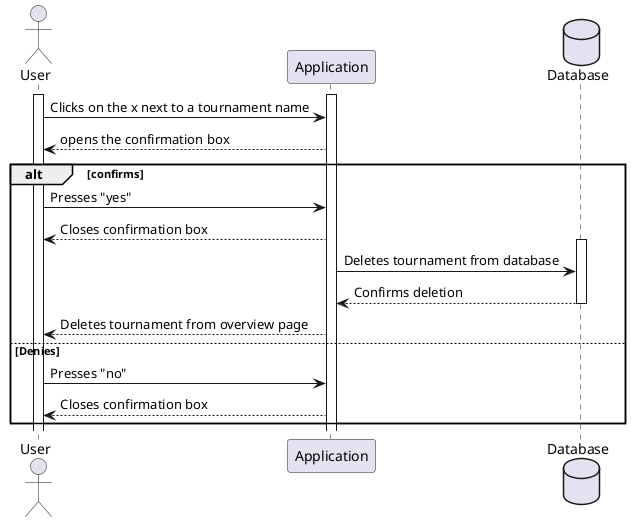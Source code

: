 @startuml createTournament

actor User as U
participant Application as A
Database Database as D

activate U
activate A

U->A: Clicks on the x next to a tournament name
A-->U: opens the confirmation box
alt confirms
    U->A: Presses "yes"
    A-->U: Closes confirmation box
    activate D
    A->D: Deletes tournament from database
    D-->A: Confirms deletion
    deactivate D
    A-->U: Deletes tournament from overview page
else Denies
    U->A: Presses "no"
    A-->U: Closes confirmation box

end



@enduml